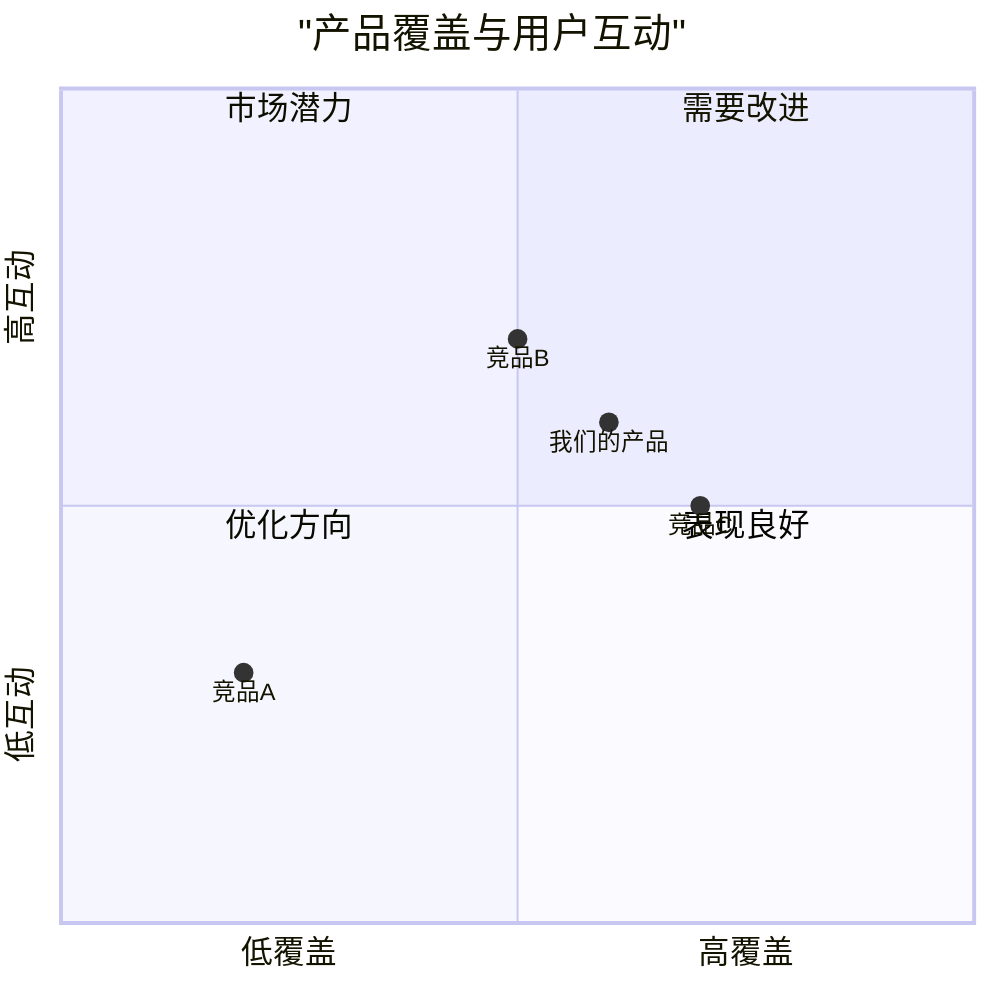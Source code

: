quadrantChart
    title "产品覆盖与用户互动"
    x-axis "低覆盖" --> "高覆盖"
    y-axis "低互动" --> "高互动"
    quadrant-1 "需要改进"
    quadrant-2 "市场潜力"
    quadrant-3 "优化方向"
    quadrant-4 "表现良好"
    "竞品A": [0.2, 0.3]
    "竞品B": [0.5, 0.7]
    "竞品C": [0.7, 0.5]
    "我们的产品": [0.6, 0.6]